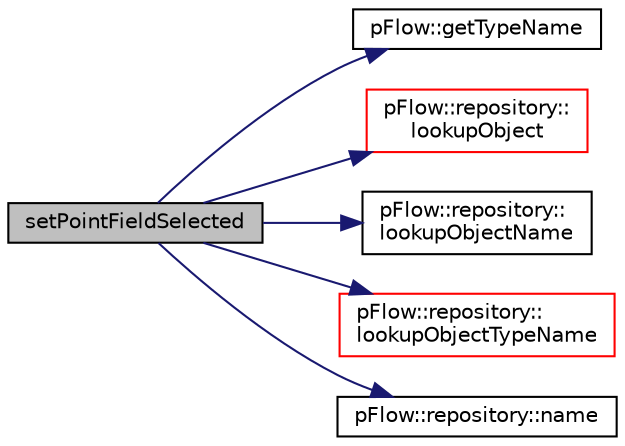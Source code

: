 digraph "setPointFieldSelected"
{
 // LATEX_PDF_SIZE
  edge [fontname="Helvetica",fontsize="10",labelfontname="Helvetica",labelfontsize="10"];
  node [fontname="Helvetica",fontsize="10",shape=record];
  rankdir="LR";
  Node1 [label="setPointFieldSelected",height=0.2,width=0.4,color="black", fillcolor="grey75", style="filled", fontcolor="black",tooltip=" "];
  Node1 -> Node2 [color="midnightblue",fontsize="10",style="solid",fontname="Helvetica"];
  Node2 [label="pFlow::getTypeName",height=0.2,width=0.4,color="black", fillcolor="white", style="filled",URL="$namespacepFlow.html#a229071d3f3f5560663199f40781e69e4",tooltip=" "];
  Node1 -> Node3 [color="midnightblue",fontsize="10",style="solid",fontname="Helvetica"];
  Node3 [label="pFlow::repository::\llookupObject",height=0.2,width=0.4,color="red", fillcolor="white", style="filled",URL="$classpFlow_1_1repository.html#a9908dca95b0c33c0cb43efa18daa2679",tooltip="return a ref to the underlaying data in the object"];
  Node1 -> Node6 [color="midnightblue",fontsize="10",style="solid",fontname="Helvetica"];
  Node6 [label="pFlow::repository::\llookupObjectName",height=0.2,width=0.4,color="black", fillcolor="white", style="filled",URL="$classpFlow_1_1repository.html#a0109dccd6858538bb64bc7dbf2a2b404",tooltip=" "];
  Node1 -> Node7 [color="midnightblue",fontsize="10",style="solid",fontname="Helvetica"];
  Node7 [label="pFlow::repository::\llookupObjectTypeName",height=0.2,width=0.4,color="red", fillcolor="white", style="filled",URL="$classpFlow_1_1repository.html#a9a9370ec1e984651b807c5d7986d60ed",tooltip=" "];
  Node1 -> Node8 [color="midnightblue",fontsize="10",style="solid",fontname="Helvetica"];
  Node8 [label="pFlow::repository::name",height=0.2,width=0.4,color="black", fillcolor="white", style="filled",URL="$classpFlow_1_1repository.html#a4c4b7703e6fdb86d441032675709e39c",tooltip=" "];
}
